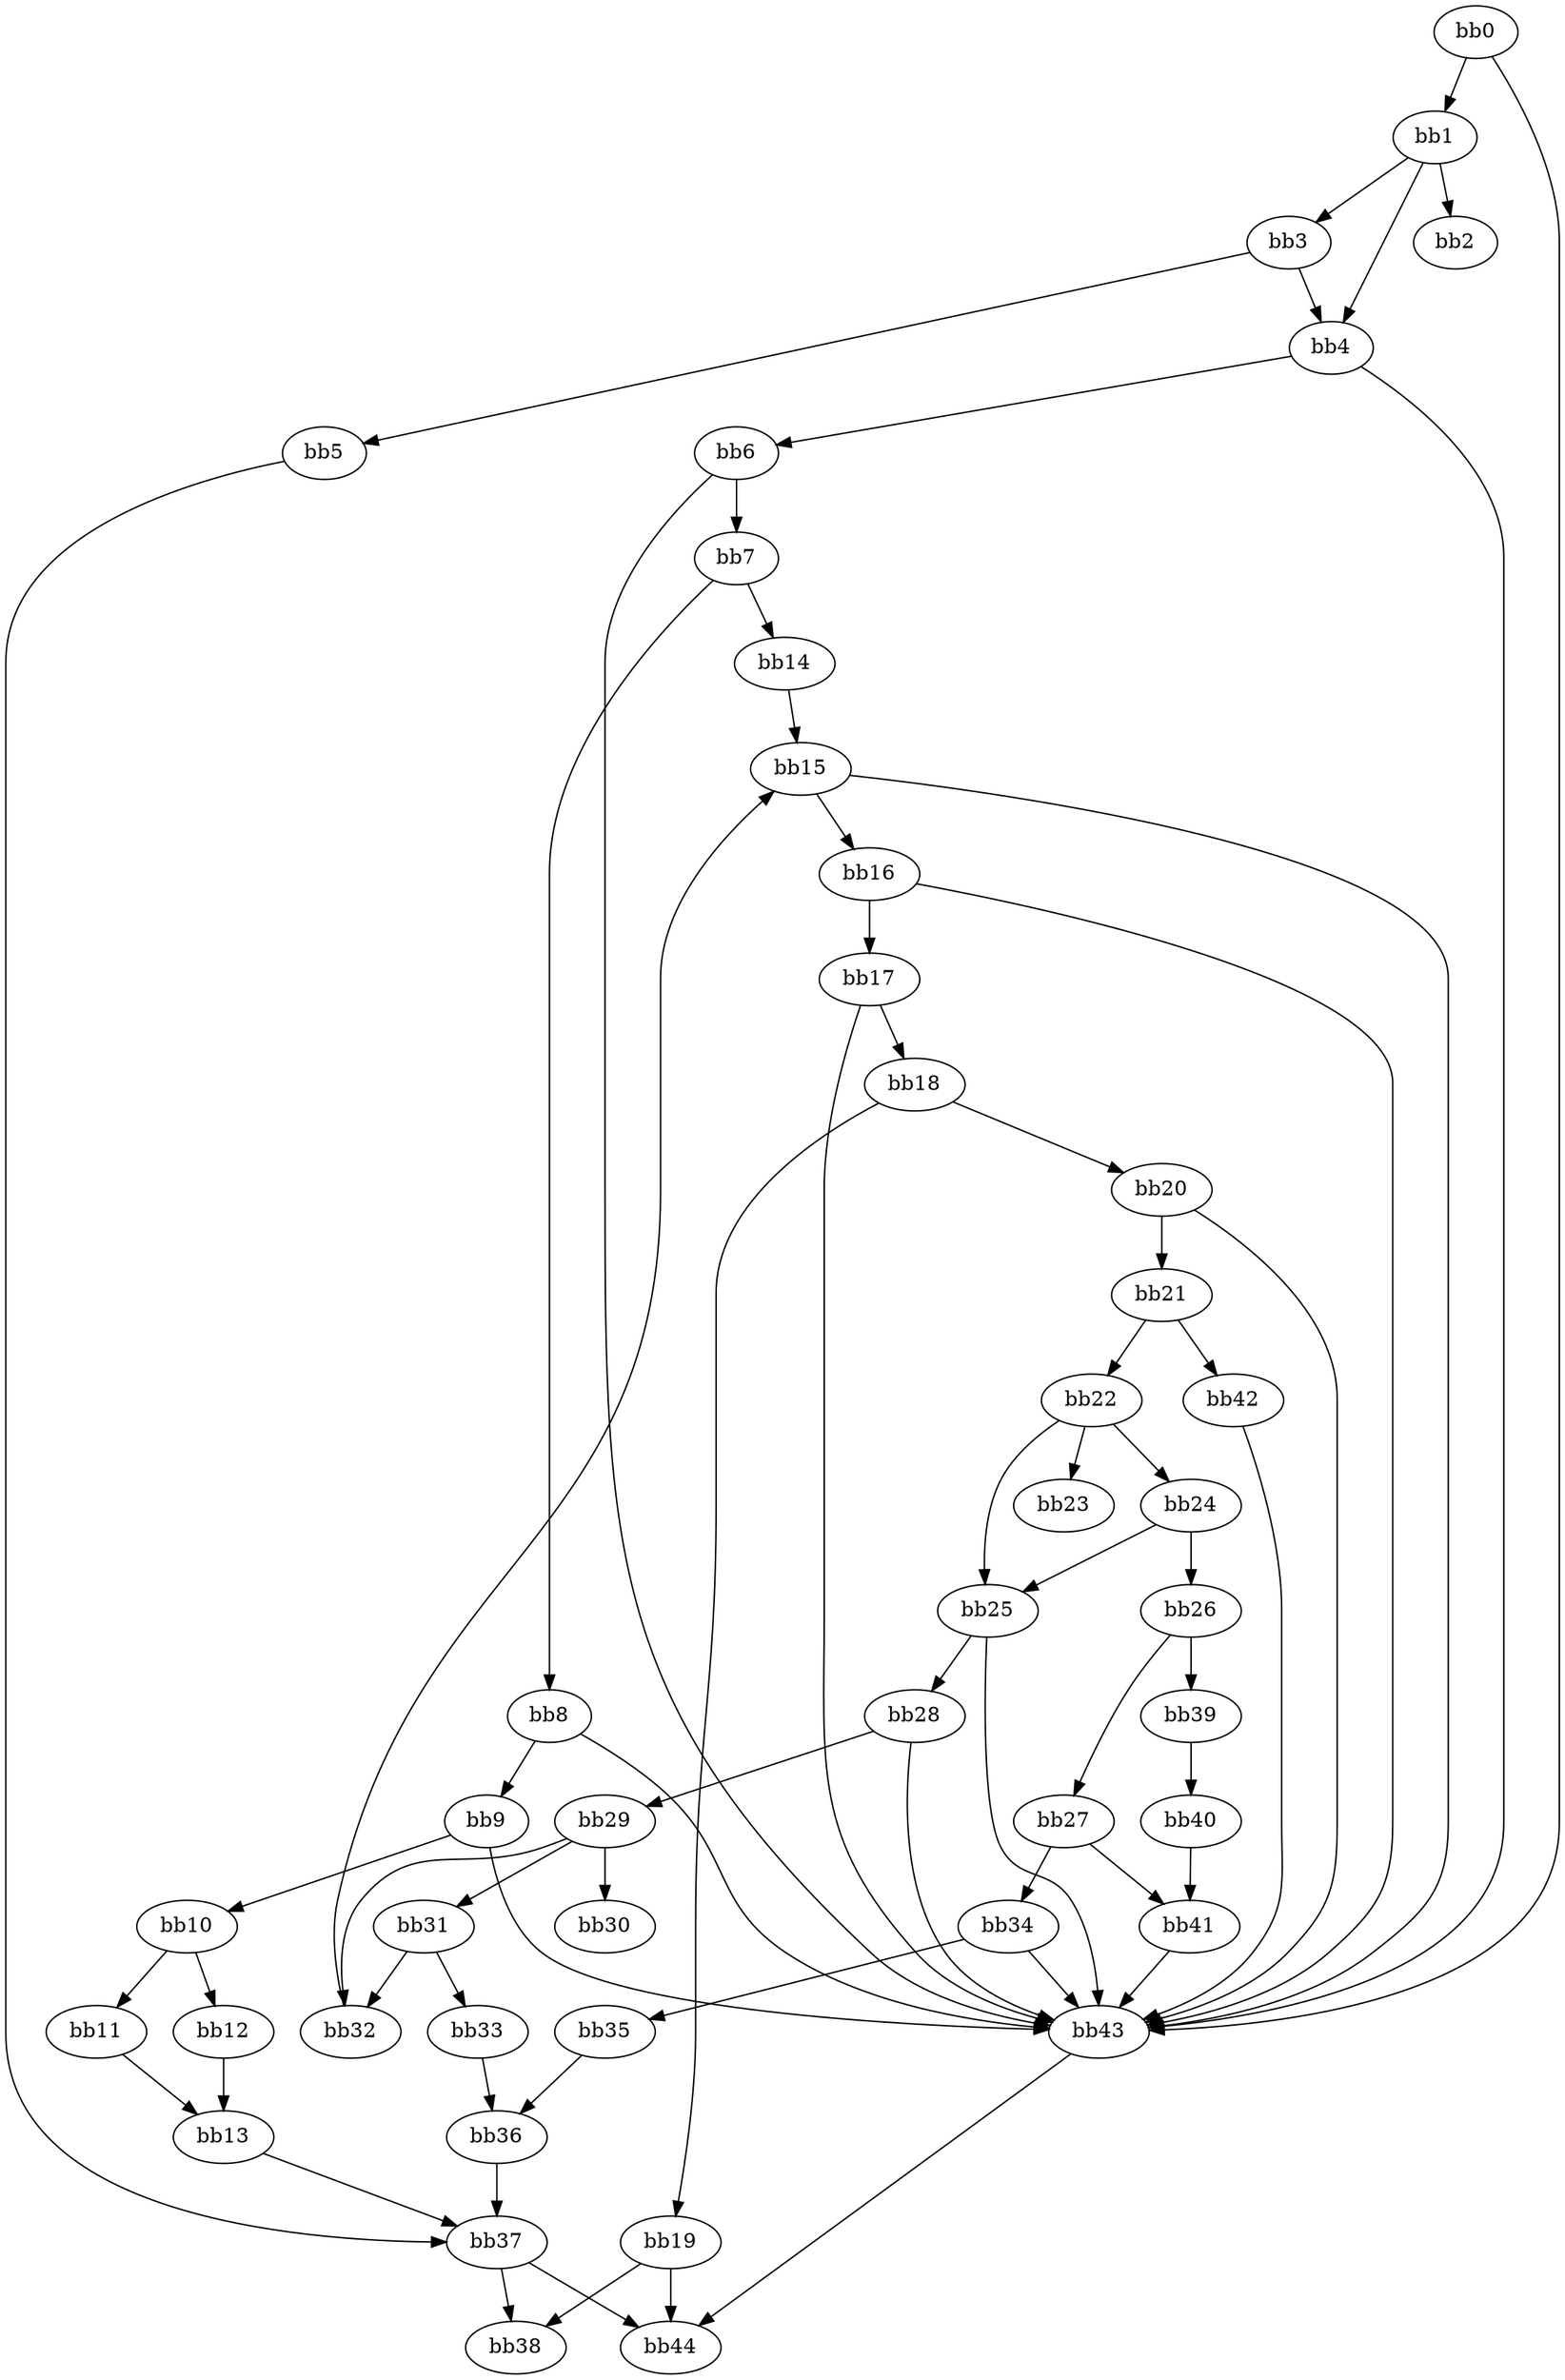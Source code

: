 digraph {
    0 [ label = "bb0\l" ]
    1 [ label = "bb1\l" ]
    2 [ label = "bb2\l" ]
    3 [ label = "bb3\l" ]
    4 [ label = "bb4\l" ]
    5 [ label = "bb5\l" ]
    6 [ label = "bb6\l" ]
    7 [ label = "bb7\l" ]
    8 [ label = "bb8\l" ]
    9 [ label = "bb9\l" ]
    10 [ label = "bb10\l" ]
    11 [ label = "bb11\l" ]
    12 [ label = "bb12\l" ]
    13 [ label = "bb13\l" ]
    14 [ label = "bb14\l" ]
    15 [ label = "bb15\l" ]
    16 [ label = "bb16\l" ]
    17 [ label = "bb17\l" ]
    18 [ label = "bb18\l" ]
    19 [ label = "bb19\l" ]
    20 [ label = "bb20\l" ]
    21 [ label = "bb21\l" ]
    22 [ label = "bb22\l" ]
    23 [ label = "bb23\l" ]
    24 [ label = "bb24\l" ]
    25 [ label = "bb25\l" ]
    26 [ label = "bb26\l" ]
    27 [ label = "bb27\l" ]
    28 [ label = "bb28\l" ]
    29 [ label = "bb29\l" ]
    30 [ label = "bb30\l" ]
    31 [ label = "bb31\l" ]
    32 [ label = "bb32\l" ]
    33 [ label = "bb33\l" ]
    34 [ label = "bb34\l" ]
    35 [ label = "bb35\l" ]
    36 [ label = "bb36\l" ]
    37 [ label = "bb37\l" ]
    38 [ label = "bb38\l" ]
    39 [ label = "bb39\l" ]
    40 [ label = "bb40\l" ]
    41 [ label = "bb41\l" ]
    42 [ label = "bb42\l" ]
    43 [ label = "bb43\l" ]
    44 [ label = "bb44\l" ]
    0 -> 1 [ ]
    0 -> 43 [ ]
    1 -> 2 [ ]
    1 -> 3 [ ]
    1 -> 4 [ ]
    3 -> 4 [ ]
    3 -> 5 [ ]
    4 -> 6 [ ]
    4 -> 43 [ ]
    5 -> 37 [ ]
    6 -> 7 [ ]
    6 -> 43 [ ]
    7 -> 8 [ ]
    7 -> 14 [ ]
    8 -> 9 [ ]
    8 -> 43 [ ]
    9 -> 10 [ ]
    9 -> 43 [ ]
    10 -> 11 [ ]
    10 -> 12 [ ]
    11 -> 13 [ ]
    12 -> 13 [ ]
    13 -> 37 [ ]
    14 -> 15 [ ]
    15 -> 16 [ ]
    15 -> 43 [ ]
    16 -> 17 [ ]
    16 -> 43 [ ]
    17 -> 18 [ ]
    17 -> 43 [ ]
    18 -> 19 [ ]
    18 -> 20 [ ]
    19 -> 38 [ ]
    19 -> 44 [ ]
    20 -> 21 [ ]
    20 -> 43 [ ]
    21 -> 22 [ ]
    21 -> 42 [ ]
    22 -> 23 [ ]
    22 -> 24 [ ]
    22 -> 25 [ ]
    24 -> 25 [ ]
    24 -> 26 [ ]
    25 -> 28 [ ]
    25 -> 43 [ ]
    26 -> 27 [ ]
    26 -> 39 [ ]
    27 -> 34 [ ]
    27 -> 41 [ ]
    28 -> 29 [ ]
    28 -> 43 [ ]
    29 -> 30 [ ]
    29 -> 31 [ ]
    29 -> 32 [ ]
    31 -> 32 [ ]
    31 -> 33 [ ]
    32 -> 15 [ ]
    33 -> 36 [ ]
    34 -> 35 [ ]
    34 -> 43 [ ]
    35 -> 36 [ ]
    36 -> 37 [ ]
    37 -> 38 [ ]
    37 -> 44 [ ]
    39 -> 40 [ ]
    40 -> 41 [ ]
    41 -> 43 [ ]
    42 -> 43 [ ]
    43 -> 44 [ ]
}

